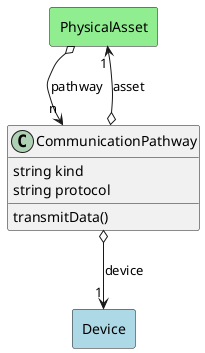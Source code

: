 @startuml

class "CommunicationPathway" as Model {
 string kind
 string protocol

 transmitData()
 
}

rectangle "PhysicalAsset" as PhysicalAsset #lightblue {
}

Model o--> "1" PhysicalAsset : asset


rectangle "Device" as Device #lightblue {
}

Model o--> "1" Device : device




    rectangle "PhysicalAsset" as PhysicalAsset #lightgreen {
    }
    
        PhysicalAsset   o--> "n" Model : "pathway"
    

@enduml
